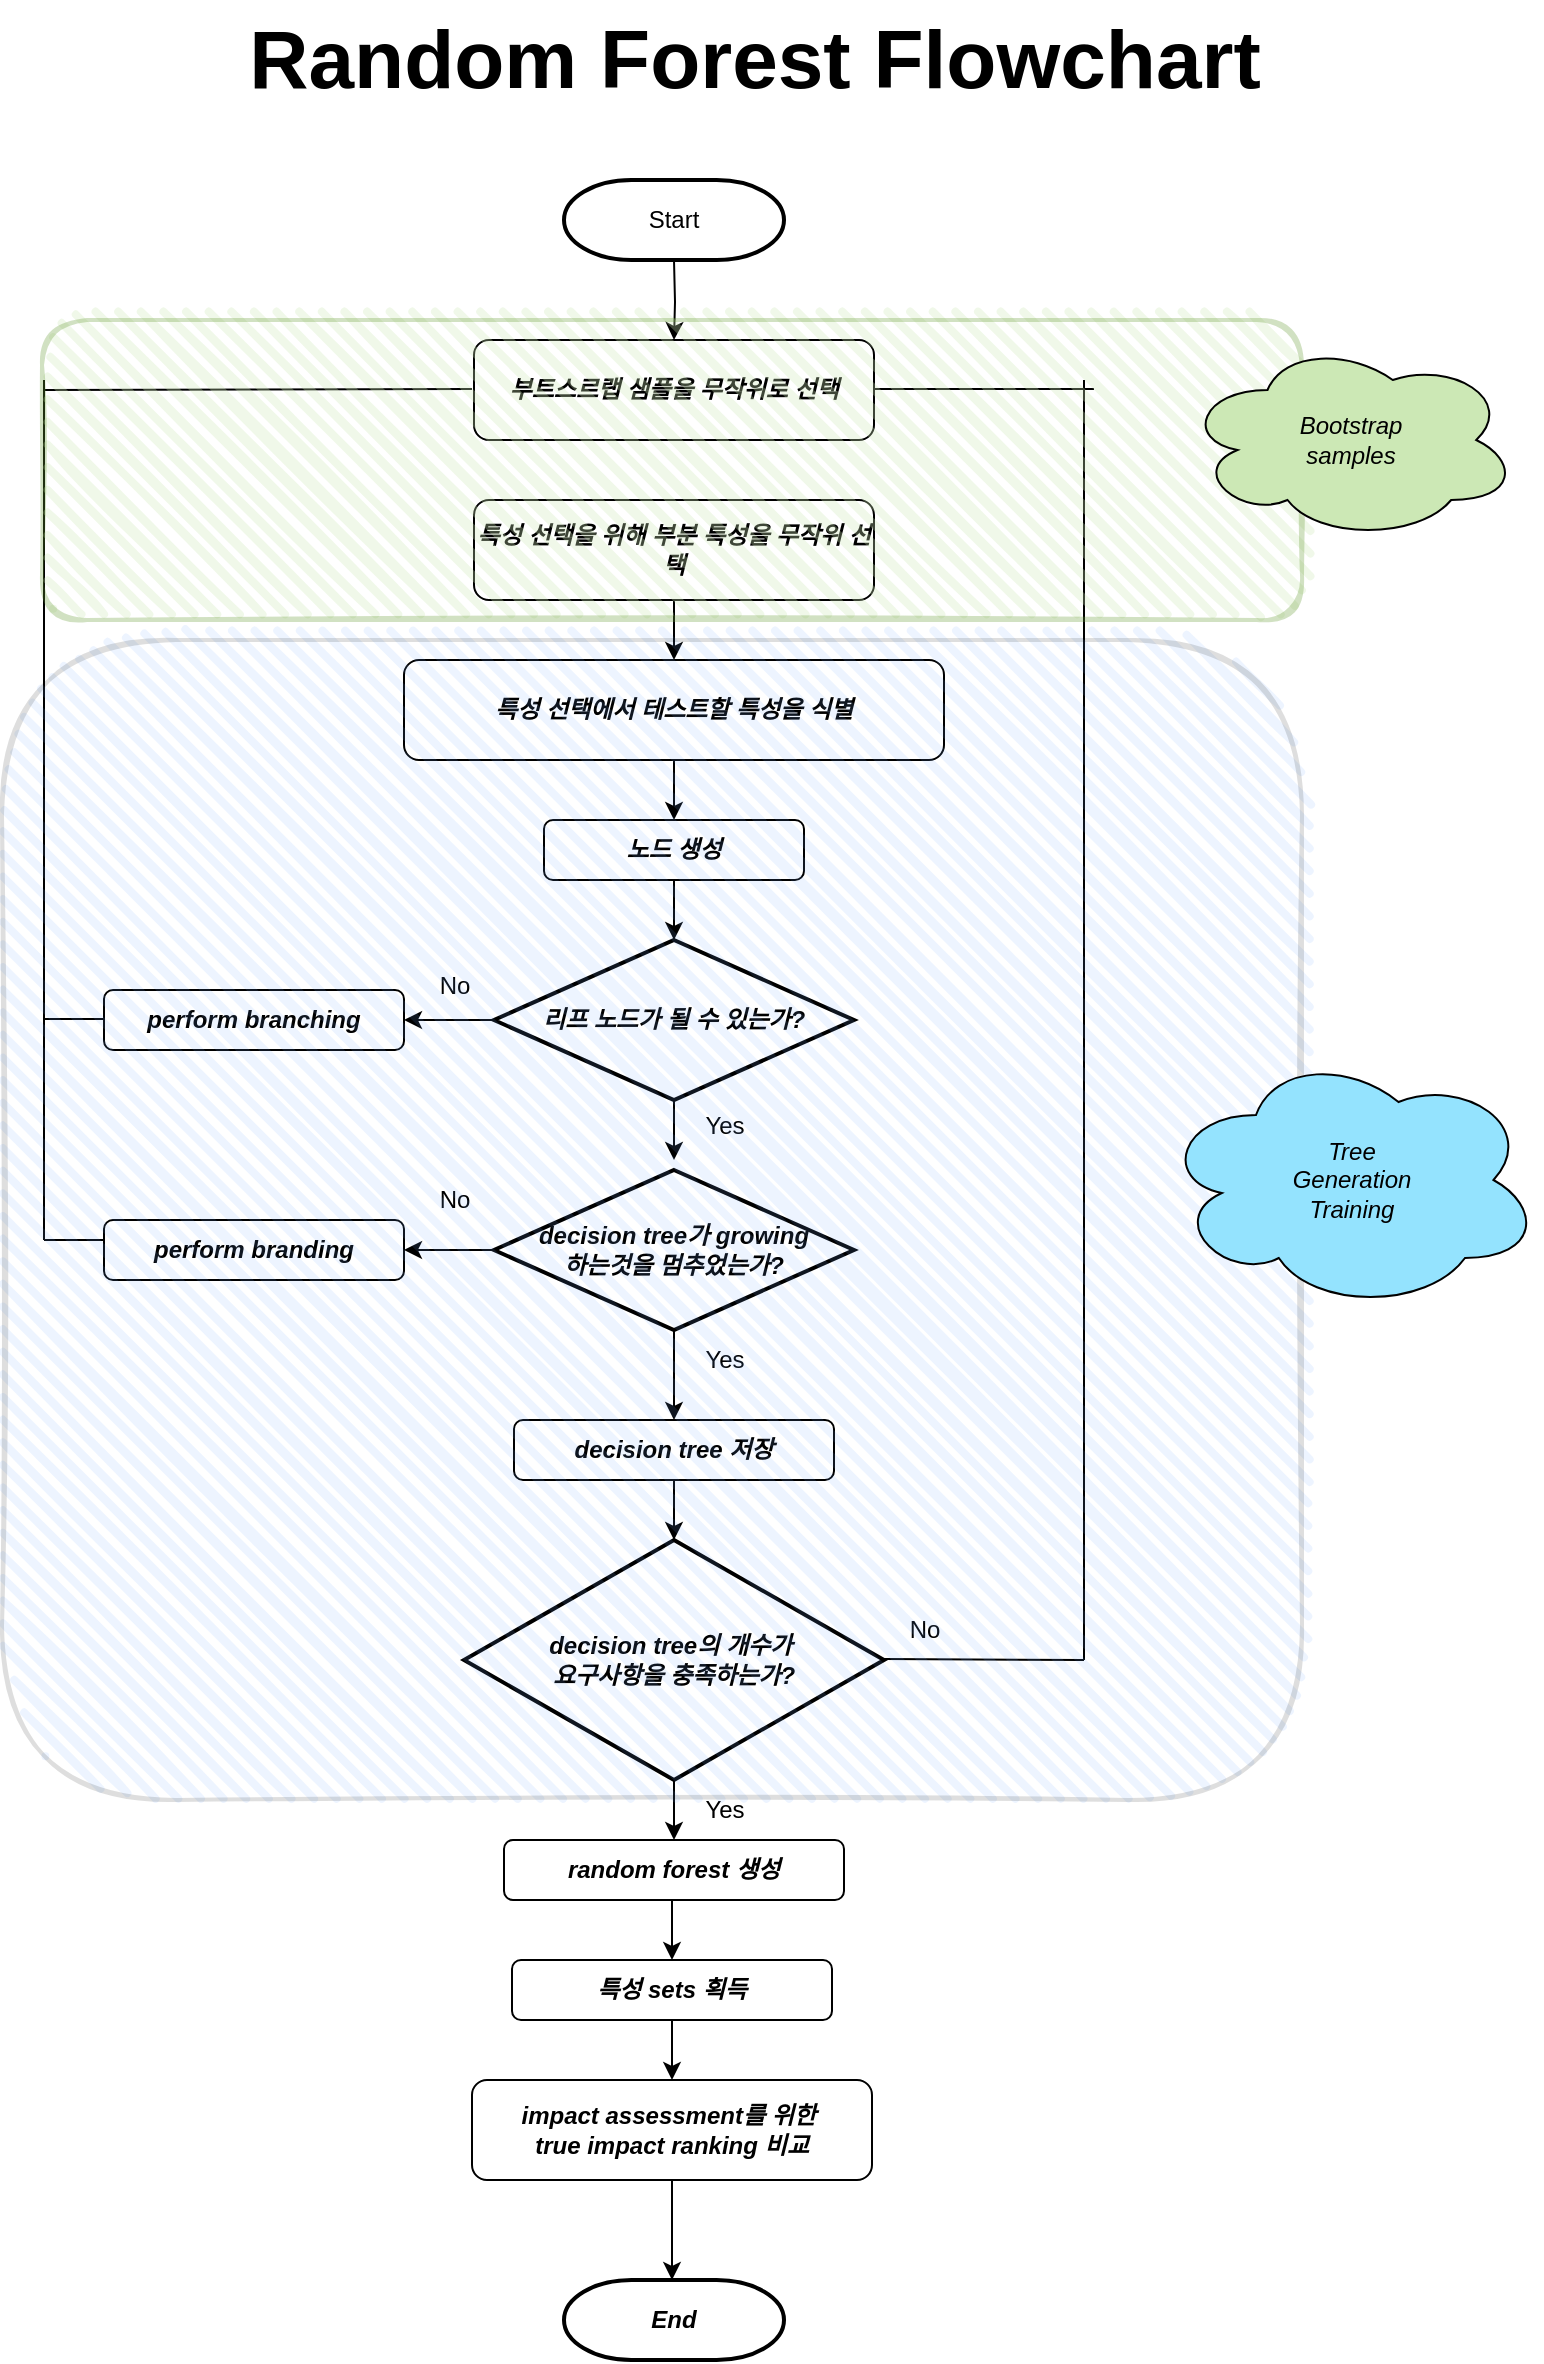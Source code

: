 <mxfile version="24.8.2">
  <diagram name="페이지-1" id="Io8NVU5aoumr0R-sHtpD">
    <mxGraphModel dx="1363" dy="2093" grid="1" gridSize="10" guides="1" tooltips="1" connect="1" arrows="1" fold="1" page="1" pageScale="1" pageWidth="827" pageHeight="1169" math="0" shadow="0">
      <root>
        <mxCell id="0" />
        <mxCell id="1" parent="0" />
        <mxCell id="McjlA-WI6kXCxL5cptJx-2" value="&lt;b&gt;&lt;i&gt;부트스르랩 샘플을 무작위로 선택&lt;/i&gt;&lt;/b&gt;" style="rounded=1;whiteSpace=wrap;html=1;" vertex="1" parent="1">
          <mxGeometry x="305" y="120" width="200" height="50" as="geometry" />
        </mxCell>
        <mxCell id="McjlA-WI6kXCxL5cptJx-21" style="edgeStyle=orthogonalEdgeStyle;rounded=0;orthogonalLoop=1;jettySize=auto;html=1;exitX=0.5;exitY=1;exitDx=0;exitDy=0;entryX=0.5;entryY=0;entryDx=0;entryDy=0;" edge="1" parent="1" source="McjlA-WI6kXCxL5cptJx-6" target="McjlA-WI6kXCxL5cptJx-7">
          <mxGeometry relative="1" as="geometry" />
        </mxCell>
        <mxCell id="McjlA-WI6kXCxL5cptJx-6" value="&lt;b&gt;&lt;i&gt;특성 선택을 위해 부분 특성을 무작위 선택&lt;/i&gt;&lt;/b&gt;" style="rounded=1;whiteSpace=wrap;html=1;" vertex="1" parent="1">
          <mxGeometry x="305" y="200" width="200" height="50" as="geometry" />
        </mxCell>
        <mxCell id="McjlA-WI6kXCxL5cptJx-22" style="edgeStyle=orthogonalEdgeStyle;rounded=0;orthogonalLoop=1;jettySize=auto;html=1;exitX=0.5;exitY=1;exitDx=0;exitDy=0;entryX=0.5;entryY=0;entryDx=0;entryDy=0;" edge="1" parent="1" source="McjlA-WI6kXCxL5cptJx-7" target="McjlA-WI6kXCxL5cptJx-8">
          <mxGeometry relative="1" as="geometry" />
        </mxCell>
        <mxCell id="McjlA-WI6kXCxL5cptJx-7" value="&lt;b&gt;&lt;i&gt;특성 선택에서 테스트할 특성을 식별&lt;/i&gt;&lt;/b&gt;" style="rounded=1;whiteSpace=wrap;html=1;" vertex="1" parent="1">
          <mxGeometry x="270" y="280" width="270" height="50" as="geometry" />
        </mxCell>
        <mxCell id="McjlA-WI6kXCxL5cptJx-8" value="&lt;i&gt;&lt;b&gt;노드 생성&lt;/b&gt;&lt;/i&gt;" style="rounded=1;whiteSpace=wrap;html=1;" vertex="1" parent="1">
          <mxGeometry x="340" y="360" width="130" height="30" as="geometry" />
        </mxCell>
        <mxCell id="McjlA-WI6kXCxL5cptJx-9" value="&lt;b&gt;&lt;i&gt;decision tree 저장&lt;/i&gt;&lt;/b&gt;" style="rounded=1;whiteSpace=wrap;html=1;" vertex="1" parent="1">
          <mxGeometry x="325" y="660" width="160" height="30" as="geometry" />
        </mxCell>
        <mxCell id="McjlA-WI6kXCxL5cptJx-29" style="edgeStyle=orthogonalEdgeStyle;rounded=0;orthogonalLoop=1;jettySize=auto;html=1;exitX=0.5;exitY=1;exitDx=0;exitDy=0;entryX=0.5;entryY=0;entryDx=0;entryDy=0;" edge="1" parent="1" source="McjlA-WI6kXCxL5cptJx-10" target="McjlA-WI6kXCxL5cptJx-11">
          <mxGeometry relative="1" as="geometry" />
        </mxCell>
        <mxCell id="McjlA-WI6kXCxL5cptJx-10" value="&lt;b&gt;&lt;i&gt;random forest 생성&lt;/i&gt;&lt;/b&gt;" style="rounded=1;whiteSpace=wrap;html=1;" vertex="1" parent="1">
          <mxGeometry x="320" y="870" width="170" height="30" as="geometry" />
        </mxCell>
        <mxCell id="McjlA-WI6kXCxL5cptJx-30" style="edgeStyle=orthogonalEdgeStyle;rounded=0;orthogonalLoop=1;jettySize=auto;html=1;exitX=0.5;exitY=1;exitDx=0;exitDy=0;entryX=0.5;entryY=0;entryDx=0;entryDy=0;" edge="1" parent="1" source="McjlA-WI6kXCxL5cptJx-11" target="McjlA-WI6kXCxL5cptJx-12">
          <mxGeometry relative="1" as="geometry" />
        </mxCell>
        <mxCell id="McjlA-WI6kXCxL5cptJx-11" value="&lt;b&gt;&lt;i&gt;특성 sets 획득&lt;/i&gt;&lt;/b&gt;" style="rounded=1;whiteSpace=wrap;html=1;" vertex="1" parent="1">
          <mxGeometry x="324" y="930" width="160" height="30" as="geometry" />
        </mxCell>
        <mxCell id="McjlA-WI6kXCxL5cptJx-32" style="edgeStyle=orthogonalEdgeStyle;rounded=0;orthogonalLoop=1;jettySize=auto;html=1;exitX=0.5;exitY=1;exitDx=0;exitDy=0;" edge="1" parent="1" source="McjlA-WI6kXCxL5cptJx-12">
          <mxGeometry relative="1" as="geometry">
            <mxPoint x="404" y="1090" as="targetPoint" />
          </mxGeometry>
        </mxCell>
        <mxCell id="McjlA-WI6kXCxL5cptJx-12" value="&lt;b&gt;&lt;i&gt;impact assessment를 위한&amp;nbsp;&lt;/i&gt;&lt;/b&gt;&lt;div&gt;&lt;b&gt;&lt;i&gt;true impact ranking 비교&lt;/i&gt;&lt;/b&gt;&lt;/div&gt;" style="rounded=1;whiteSpace=wrap;html=1;" vertex="1" parent="1">
          <mxGeometry x="304" y="990" width="200" height="50" as="geometry" />
        </mxCell>
        <mxCell id="McjlA-WI6kXCxL5cptJx-13" value="&lt;b&gt;&lt;i&gt;perform branding&lt;/i&gt;&lt;/b&gt;" style="rounded=1;whiteSpace=wrap;html=1;" vertex="1" parent="1">
          <mxGeometry x="120" y="560" width="150" height="30" as="geometry" />
        </mxCell>
        <mxCell id="McjlA-WI6kXCxL5cptJx-14" value="&lt;b&gt;&lt;i&gt;perform branching&lt;/i&gt;&lt;/b&gt;" style="rounded=1;whiteSpace=wrap;html=1;" vertex="1" parent="1">
          <mxGeometry x="120" y="445" width="150" height="30" as="geometry" />
        </mxCell>
        <mxCell id="McjlA-WI6kXCxL5cptJx-20" style="edgeStyle=orthogonalEdgeStyle;rounded=0;orthogonalLoop=1;jettySize=auto;html=1;exitX=0.5;exitY=1;exitDx=0;exitDy=0;exitPerimeter=0;entryX=0.5;entryY=0;entryDx=0;entryDy=0;" edge="1" parent="1" target="McjlA-WI6kXCxL5cptJx-2">
          <mxGeometry relative="1" as="geometry">
            <mxPoint x="405" y="80" as="sourcePoint" />
          </mxGeometry>
        </mxCell>
        <mxCell id="McjlA-WI6kXCxL5cptJx-15" value="Start" style="strokeWidth=2;html=1;shape=mxgraph.flowchart.terminator;whiteSpace=wrap;" vertex="1" parent="1">
          <mxGeometry x="350" y="40" width="110" height="40" as="geometry" />
        </mxCell>
        <mxCell id="McjlA-WI6kXCxL5cptJx-24" style="edgeStyle=orthogonalEdgeStyle;rounded=0;orthogonalLoop=1;jettySize=auto;html=1;exitX=0.5;exitY=1;exitDx=0;exitDy=0;exitPerimeter=0;" edge="1" parent="1" source="McjlA-WI6kXCxL5cptJx-16">
          <mxGeometry relative="1" as="geometry">
            <mxPoint x="405" y="530" as="targetPoint" />
          </mxGeometry>
        </mxCell>
        <mxCell id="McjlA-WI6kXCxL5cptJx-33" style="edgeStyle=orthogonalEdgeStyle;rounded=0;orthogonalLoop=1;jettySize=auto;html=1;exitX=0;exitY=0.5;exitDx=0;exitDy=0;exitPerimeter=0;entryX=1;entryY=0.5;entryDx=0;entryDy=0;" edge="1" parent="1" source="McjlA-WI6kXCxL5cptJx-16" target="McjlA-WI6kXCxL5cptJx-14">
          <mxGeometry relative="1" as="geometry" />
        </mxCell>
        <mxCell id="McjlA-WI6kXCxL5cptJx-16" value="&lt;b&gt;&lt;i&gt;리프 노드가 될 수 있는가?&lt;/i&gt;&lt;/b&gt;" style="strokeWidth=2;html=1;shape=mxgraph.flowchart.decision;whiteSpace=wrap;" vertex="1" parent="1">
          <mxGeometry x="315" y="420" width="180" height="80" as="geometry" />
        </mxCell>
        <mxCell id="McjlA-WI6kXCxL5cptJx-25" style="edgeStyle=orthogonalEdgeStyle;rounded=0;orthogonalLoop=1;jettySize=auto;html=1;exitX=0.5;exitY=1;exitDx=0;exitDy=0;exitPerimeter=0;entryX=0.5;entryY=0;entryDx=0;entryDy=0;" edge="1" parent="1" source="McjlA-WI6kXCxL5cptJx-17" target="McjlA-WI6kXCxL5cptJx-9">
          <mxGeometry relative="1" as="geometry" />
        </mxCell>
        <mxCell id="McjlA-WI6kXCxL5cptJx-34" style="edgeStyle=orthogonalEdgeStyle;rounded=0;orthogonalLoop=1;jettySize=auto;html=1;exitX=0;exitY=0.5;exitDx=0;exitDy=0;exitPerimeter=0;" edge="1" parent="1" source="McjlA-WI6kXCxL5cptJx-17" target="McjlA-WI6kXCxL5cptJx-13">
          <mxGeometry relative="1" as="geometry" />
        </mxCell>
        <mxCell id="McjlA-WI6kXCxL5cptJx-17" value="&lt;b&gt;&lt;i&gt;decision tree가 growing&lt;/i&gt;&lt;/b&gt;&lt;div&gt;&lt;b&gt;&lt;i&gt;하는것을 멈추었는가?&lt;/i&gt;&lt;/b&gt;&lt;/div&gt;" style="strokeWidth=2;html=1;shape=mxgraph.flowchart.decision;whiteSpace=wrap;" vertex="1" parent="1">
          <mxGeometry x="315" y="535" width="180" height="80" as="geometry" />
        </mxCell>
        <mxCell id="McjlA-WI6kXCxL5cptJx-27" style="edgeStyle=orthogonalEdgeStyle;rounded=0;orthogonalLoop=1;jettySize=auto;html=1;exitX=0.5;exitY=1;exitDx=0;exitDy=0;exitPerimeter=0;entryX=0.5;entryY=0;entryDx=0;entryDy=0;" edge="1" parent="1" source="McjlA-WI6kXCxL5cptJx-18" target="McjlA-WI6kXCxL5cptJx-10">
          <mxGeometry relative="1" as="geometry">
            <mxPoint x="405" y="860" as="targetPoint" />
          </mxGeometry>
        </mxCell>
        <mxCell id="McjlA-WI6kXCxL5cptJx-18" value="&lt;b&gt;&lt;i&gt;decision tree의 개수가&amp;nbsp;&lt;/i&gt;&lt;/b&gt;&lt;div&gt;&lt;b&gt;&lt;i&gt;요구사항을 충족하는가?&lt;/i&gt;&lt;/b&gt;&lt;/div&gt;" style="strokeWidth=2;html=1;shape=mxgraph.flowchart.decision;whiteSpace=wrap;" vertex="1" parent="1">
          <mxGeometry x="300" y="720" width="210" height="120" as="geometry" />
        </mxCell>
        <mxCell id="McjlA-WI6kXCxL5cptJx-19" value="&lt;b&gt;&lt;i&gt;End&lt;/i&gt;&lt;/b&gt;" style="strokeWidth=2;html=1;shape=mxgraph.flowchart.terminator;whiteSpace=wrap;" vertex="1" parent="1">
          <mxGeometry x="350" y="1090" width="110" height="40" as="geometry" />
        </mxCell>
        <mxCell id="McjlA-WI6kXCxL5cptJx-23" style="edgeStyle=orthogonalEdgeStyle;rounded=0;orthogonalLoop=1;jettySize=auto;html=1;exitX=0.5;exitY=1;exitDx=0;exitDy=0;entryX=0.5;entryY=0;entryDx=0;entryDy=0;entryPerimeter=0;" edge="1" parent="1" source="McjlA-WI6kXCxL5cptJx-8" target="McjlA-WI6kXCxL5cptJx-16">
          <mxGeometry relative="1" as="geometry" />
        </mxCell>
        <mxCell id="McjlA-WI6kXCxL5cptJx-26" style="edgeStyle=orthogonalEdgeStyle;rounded=0;orthogonalLoop=1;jettySize=auto;html=1;exitX=0.5;exitY=1;exitDx=0;exitDy=0;entryX=0.5;entryY=0;entryDx=0;entryDy=0;entryPerimeter=0;" edge="1" parent="1" source="McjlA-WI6kXCxL5cptJx-9" target="McjlA-WI6kXCxL5cptJx-18">
          <mxGeometry relative="1" as="geometry" />
        </mxCell>
        <mxCell id="McjlA-WI6kXCxL5cptJx-38" value="" style="endArrow=none;html=1;rounded=0;" edge="1" parent="1">
          <mxGeometry width="50" height="50" relative="1" as="geometry">
            <mxPoint x="90" y="145" as="sourcePoint" />
            <mxPoint x="304" y="144.5" as="targetPoint" />
          </mxGeometry>
        </mxCell>
        <mxCell id="McjlA-WI6kXCxL5cptJx-39" value="" style="endArrow=none;html=1;rounded=0;" edge="1" parent="1">
          <mxGeometry width="50" height="50" relative="1" as="geometry">
            <mxPoint x="90" y="570" as="sourcePoint" />
            <mxPoint x="90" y="150" as="targetPoint" />
          </mxGeometry>
        </mxCell>
        <mxCell id="McjlA-WI6kXCxL5cptJx-40" value="" style="endArrow=none;html=1;rounded=0;" edge="1" parent="1">
          <mxGeometry width="50" height="50" relative="1" as="geometry">
            <mxPoint x="90" y="170" as="sourcePoint" />
            <mxPoint x="90" y="140" as="targetPoint" />
          </mxGeometry>
        </mxCell>
        <mxCell id="McjlA-WI6kXCxL5cptJx-41" value="" style="endArrow=none;html=1;rounded=0;" edge="1" parent="1">
          <mxGeometry width="50" height="50" relative="1" as="geometry">
            <mxPoint x="90" y="459.5" as="sourcePoint" />
            <mxPoint x="120" y="459.5" as="targetPoint" />
          </mxGeometry>
        </mxCell>
        <mxCell id="McjlA-WI6kXCxL5cptJx-42" value="" style="endArrow=none;html=1;rounded=0;" edge="1" parent="1">
          <mxGeometry width="50" height="50" relative="1" as="geometry">
            <mxPoint x="90" y="570" as="sourcePoint" />
            <mxPoint x="120" y="570" as="targetPoint" />
          </mxGeometry>
        </mxCell>
        <mxCell id="McjlA-WI6kXCxL5cptJx-43" value="" style="endArrow=none;html=1;rounded=0;" edge="1" parent="1">
          <mxGeometry width="50" height="50" relative="1" as="geometry">
            <mxPoint x="505" y="144.5" as="sourcePoint" />
            <mxPoint x="615" y="144.5" as="targetPoint" />
          </mxGeometry>
        </mxCell>
        <mxCell id="McjlA-WI6kXCxL5cptJx-44" value="" style="endArrow=none;html=1;rounded=0;" edge="1" parent="1">
          <mxGeometry width="50" height="50" relative="1" as="geometry">
            <mxPoint x="610" y="140" as="sourcePoint" />
            <mxPoint x="610" y="780" as="targetPoint" />
          </mxGeometry>
        </mxCell>
        <mxCell id="McjlA-WI6kXCxL5cptJx-45" value="" style="endArrow=none;html=1;rounded=0;" edge="1" parent="1">
          <mxGeometry width="50" height="50" relative="1" as="geometry">
            <mxPoint x="510" y="779.5" as="sourcePoint" />
            <mxPoint x="610" y="780" as="targetPoint" />
          </mxGeometry>
        </mxCell>
        <mxCell id="McjlA-WI6kXCxL5cptJx-46" value="No" style="text;html=1;align=center;verticalAlign=middle;resizable=0;points=[];autosize=1;strokeColor=none;fillColor=none;" vertex="1" parent="1">
          <mxGeometry x="510" y="750" width="40" height="30" as="geometry" />
        </mxCell>
        <mxCell id="McjlA-WI6kXCxL5cptJx-47" value="No" style="text;html=1;align=center;verticalAlign=middle;resizable=0;points=[];autosize=1;strokeColor=none;fillColor=none;" vertex="1" parent="1">
          <mxGeometry x="275" y="428" width="40" height="30" as="geometry" />
        </mxCell>
        <mxCell id="McjlA-WI6kXCxL5cptJx-48" value="No" style="text;html=1;align=center;verticalAlign=middle;resizable=0;points=[];autosize=1;strokeColor=none;fillColor=none;" vertex="1" parent="1">
          <mxGeometry x="275" y="535" width="40" height="30" as="geometry" />
        </mxCell>
        <mxCell id="McjlA-WI6kXCxL5cptJx-49" value="Yes" style="text;html=1;align=center;verticalAlign=middle;resizable=0;points=[];autosize=1;strokeColor=none;fillColor=none;" vertex="1" parent="1">
          <mxGeometry x="410" y="498" width="40" height="30" as="geometry" />
        </mxCell>
        <mxCell id="McjlA-WI6kXCxL5cptJx-50" value="Yes" style="text;html=1;align=center;verticalAlign=middle;resizable=0;points=[];autosize=1;strokeColor=none;fillColor=none;" vertex="1" parent="1">
          <mxGeometry x="410" y="615" width="40" height="30" as="geometry" />
        </mxCell>
        <mxCell id="McjlA-WI6kXCxL5cptJx-51" value="Yes" style="text;html=1;align=center;verticalAlign=middle;resizable=0;points=[];autosize=1;strokeColor=none;fillColor=none;" vertex="1" parent="1">
          <mxGeometry x="410" y="840" width="40" height="30" as="geometry" />
        </mxCell>
        <mxCell id="McjlA-WI6kXCxL5cptJx-52" value="" style="rounded=1;whiteSpace=wrap;html=1;strokeWidth=2;fillWeight=4;hachureGap=8;hachureAngle=45;sketch=1;align=center;fillColor=#cce8b5;strokeColor=#669c35;opacity=30;" vertex="1" parent="1">
          <mxGeometry x="89" y="110" width="630" height="150" as="geometry" />
        </mxCell>
        <mxCell id="McjlA-WI6kXCxL5cptJx-53" value="" style="rounded=1;whiteSpace=wrap;html=1;strokeWidth=2;fillWeight=4;hachureGap=8;hachureAngle=45;fillColor=#74a7fe;sketch=1;opacity=13;" vertex="1" parent="1">
          <mxGeometry x="69" y="270" width="650" height="580" as="geometry" />
        </mxCell>
        <mxCell id="McjlA-WI6kXCxL5cptJx-54" value="BootStrap&amp;nbsp;&lt;div&gt;samples&lt;/div&gt;" style="text;html=1;align=center;verticalAlign=middle;resizable=0;points=[];autosize=1;strokeColor=none;fillColor=none;" vertex="1" parent="1">
          <mxGeometry x="720" y="165" width="80" height="40" as="geometry" />
        </mxCell>
        <mxCell id="McjlA-WI6kXCxL5cptJx-55" value="&lt;i&gt;Bootstrap&lt;/i&gt;&lt;div&gt;&lt;i&gt;samples&lt;/i&gt;&lt;/div&gt;" style="ellipse;shape=cloud;whiteSpace=wrap;html=1;fillColor=#cce8b5;" vertex="1" parent="1">
          <mxGeometry x="660" y="120" width="167" height="100" as="geometry" />
        </mxCell>
        <mxCell id="McjlA-WI6kXCxL5cptJx-56" value="&lt;i&gt;Tree&lt;/i&gt;&lt;div&gt;&lt;i&gt;Generation&lt;/i&gt;&lt;/div&gt;&lt;div&gt;&lt;i&gt;Training&lt;/i&gt;&lt;/div&gt;" style="ellipse;shape=cloud;whiteSpace=wrap;html=1;fillColor=#94e3fe;" vertex="1" parent="1">
          <mxGeometry x="648.5" y="475" width="190" height="130" as="geometry" />
        </mxCell>
        <mxCell id="McjlA-WI6kXCxL5cptJx-58" value="&lt;b&gt;&lt;font style=&quot;font-size: 41px;&quot;&gt;Random Forest Flowchart&lt;/font&gt;&lt;/b&gt;" style="text;html=1;align=center;verticalAlign=middle;resizable=0;points=[];autosize=1;strokeColor=none;fillColor=none;" vertex="1" parent="1">
          <mxGeometry x="180" y="-50" width="530" height="60" as="geometry" />
        </mxCell>
      </root>
    </mxGraphModel>
  </diagram>
</mxfile>
